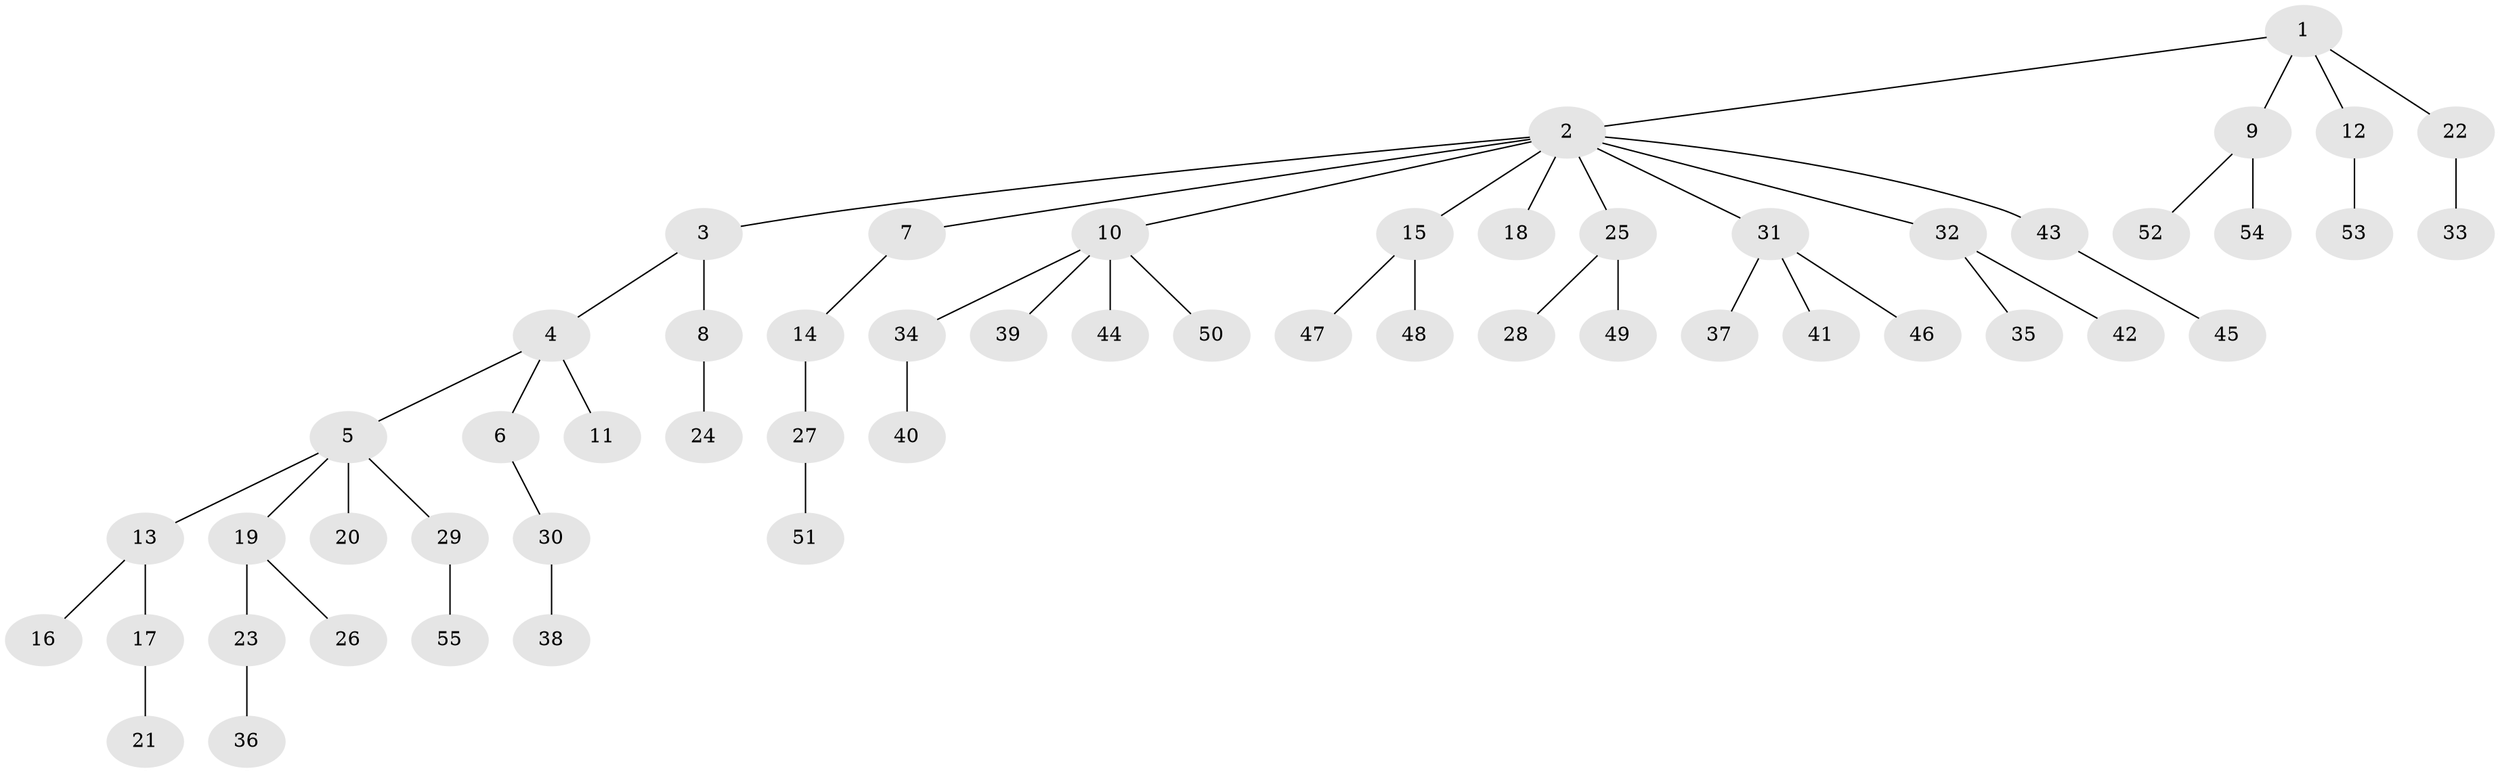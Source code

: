 // Generated by graph-tools (version 1.1) at 2025/11/02/27/25 16:11:26]
// undirected, 55 vertices, 54 edges
graph export_dot {
graph [start="1"]
  node [color=gray90,style=filled];
  1;
  2;
  3;
  4;
  5;
  6;
  7;
  8;
  9;
  10;
  11;
  12;
  13;
  14;
  15;
  16;
  17;
  18;
  19;
  20;
  21;
  22;
  23;
  24;
  25;
  26;
  27;
  28;
  29;
  30;
  31;
  32;
  33;
  34;
  35;
  36;
  37;
  38;
  39;
  40;
  41;
  42;
  43;
  44;
  45;
  46;
  47;
  48;
  49;
  50;
  51;
  52;
  53;
  54;
  55;
  1 -- 2;
  1 -- 9;
  1 -- 12;
  1 -- 22;
  2 -- 3;
  2 -- 7;
  2 -- 10;
  2 -- 15;
  2 -- 18;
  2 -- 25;
  2 -- 31;
  2 -- 32;
  2 -- 43;
  3 -- 4;
  3 -- 8;
  4 -- 5;
  4 -- 6;
  4 -- 11;
  5 -- 13;
  5 -- 19;
  5 -- 20;
  5 -- 29;
  6 -- 30;
  7 -- 14;
  8 -- 24;
  9 -- 52;
  9 -- 54;
  10 -- 34;
  10 -- 39;
  10 -- 44;
  10 -- 50;
  12 -- 53;
  13 -- 16;
  13 -- 17;
  14 -- 27;
  15 -- 47;
  15 -- 48;
  17 -- 21;
  19 -- 23;
  19 -- 26;
  22 -- 33;
  23 -- 36;
  25 -- 28;
  25 -- 49;
  27 -- 51;
  29 -- 55;
  30 -- 38;
  31 -- 37;
  31 -- 41;
  31 -- 46;
  32 -- 35;
  32 -- 42;
  34 -- 40;
  43 -- 45;
}
